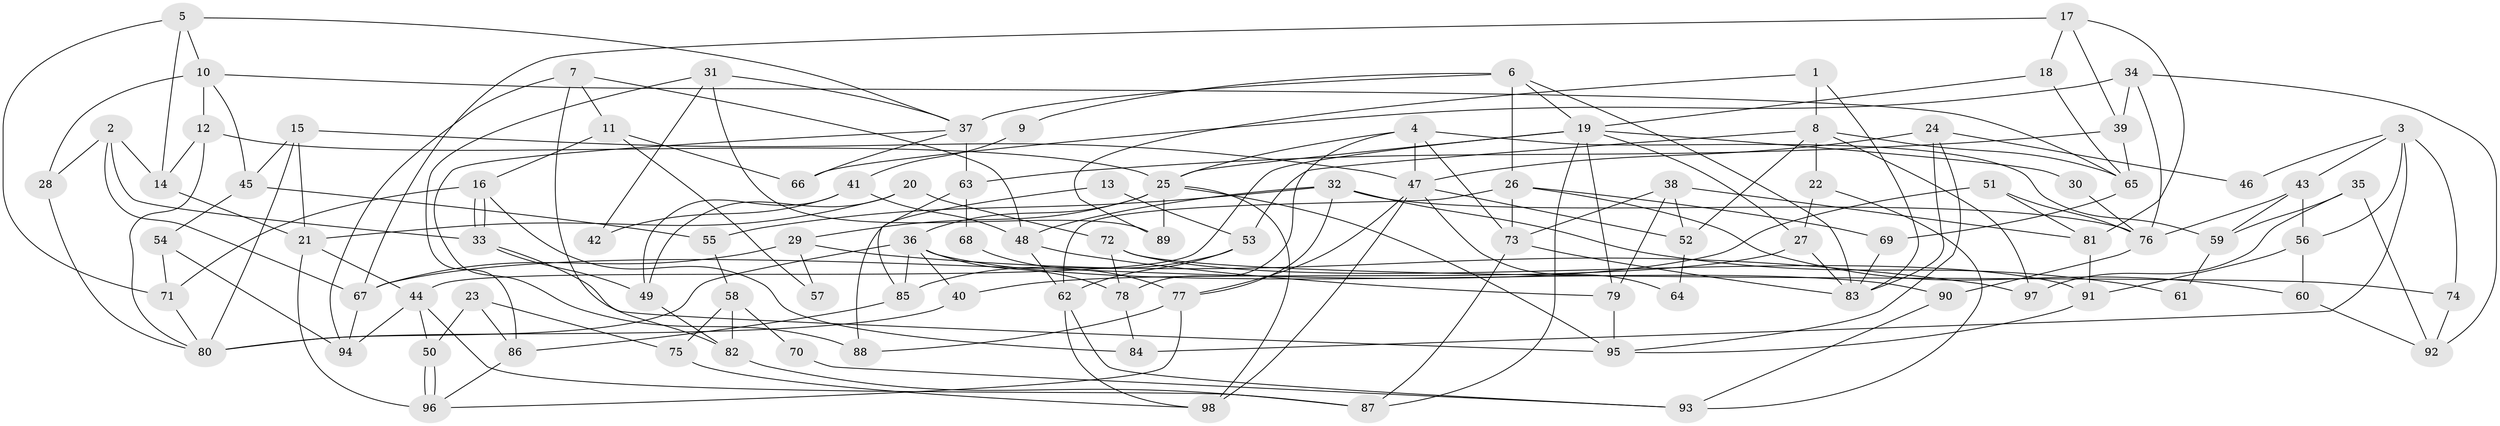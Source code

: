 // Generated by graph-tools (version 1.1) at 2025/35/03/09/25 02:35:55]
// undirected, 98 vertices, 196 edges
graph export_dot {
graph [start="1"]
  node [color=gray90,style=filled];
  1;
  2;
  3;
  4;
  5;
  6;
  7;
  8;
  9;
  10;
  11;
  12;
  13;
  14;
  15;
  16;
  17;
  18;
  19;
  20;
  21;
  22;
  23;
  24;
  25;
  26;
  27;
  28;
  29;
  30;
  31;
  32;
  33;
  34;
  35;
  36;
  37;
  38;
  39;
  40;
  41;
  42;
  43;
  44;
  45;
  46;
  47;
  48;
  49;
  50;
  51;
  52;
  53;
  54;
  55;
  56;
  57;
  58;
  59;
  60;
  61;
  62;
  63;
  64;
  65;
  66;
  67;
  68;
  69;
  70;
  71;
  72;
  73;
  74;
  75;
  76;
  77;
  78;
  79;
  80;
  81;
  82;
  83;
  84;
  85;
  86;
  87;
  88;
  89;
  90;
  91;
  92;
  93;
  94;
  95;
  96;
  97;
  98;
  1 -- 83;
  1 -- 89;
  1 -- 8;
  2 -- 33;
  2 -- 28;
  2 -- 14;
  2 -- 67;
  3 -- 56;
  3 -- 84;
  3 -- 43;
  3 -- 46;
  3 -- 74;
  4 -- 25;
  4 -- 78;
  4 -- 47;
  4 -- 59;
  4 -- 73;
  5 -- 71;
  5 -- 10;
  5 -- 14;
  5 -- 37;
  6 -- 19;
  6 -- 26;
  6 -- 9;
  6 -- 37;
  6 -- 83;
  7 -- 82;
  7 -- 94;
  7 -- 11;
  7 -- 48;
  8 -- 65;
  8 -- 22;
  8 -- 52;
  8 -- 53;
  8 -- 97;
  9 -- 41;
  10 -- 12;
  10 -- 65;
  10 -- 28;
  10 -- 45;
  11 -- 16;
  11 -- 57;
  11 -- 66;
  12 -- 80;
  12 -- 14;
  12 -- 25;
  13 -- 88;
  13 -- 53;
  14 -- 21;
  15 -- 47;
  15 -- 21;
  15 -- 45;
  15 -- 80;
  16 -- 33;
  16 -- 33;
  16 -- 71;
  16 -- 84;
  17 -- 18;
  17 -- 81;
  17 -- 39;
  17 -- 67;
  18 -- 65;
  18 -- 19;
  19 -- 25;
  19 -- 79;
  19 -- 27;
  19 -- 30;
  19 -- 44;
  19 -- 87;
  20 -- 72;
  20 -- 21;
  20 -- 49;
  21 -- 44;
  21 -- 96;
  22 -- 27;
  22 -- 93;
  23 -- 86;
  23 -- 50;
  23 -- 75;
  24 -- 47;
  24 -- 83;
  24 -- 46;
  24 -- 95;
  25 -- 36;
  25 -- 29;
  25 -- 89;
  25 -- 95;
  25 -- 98;
  26 -- 62;
  26 -- 73;
  26 -- 60;
  26 -- 69;
  27 -- 83;
  27 -- 40;
  28 -- 80;
  29 -- 67;
  29 -- 57;
  29 -- 97;
  30 -- 76;
  31 -- 37;
  31 -- 86;
  31 -- 42;
  31 -- 89;
  32 -- 77;
  32 -- 55;
  32 -- 48;
  32 -- 61;
  32 -- 76;
  33 -- 95;
  33 -- 49;
  34 -- 76;
  34 -- 66;
  34 -- 39;
  34 -- 92;
  35 -- 97;
  35 -- 92;
  35 -- 59;
  36 -- 80;
  36 -- 85;
  36 -- 40;
  36 -- 78;
  36 -- 90;
  37 -- 63;
  37 -- 66;
  37 -- 88;
  38 -- 79;
  38 -- 52;
  38 -- 73;
  38 -- 81;
  39 -- 63;
  39 -- 65;
  40 -- 80;
  41 -- 49;
  41 -- 48;
  41 -- 42;
  43 -- 59;
  43 -- 56;
  43 -- 76;
  44 -- 87;
  44 -- 50;
  44 -- 94;
  45 -- 54;
  45 -- 55;
  47 -- 98;
  47 -- 52;
  47 -- 64;
  47 -- 77;
  48 -- 62;
  48 -- 79;
  49 -- 82;
  50 -- 96;
  50 -- 96;
  51 -- 76;
  51 -- 67;
  51 -- 81;
  52 -- 64;
  53 -- 62;
  53 -- 85;
  54 -- 94;
  54 -- 71;
  55 -- 58;
  56 -- 91;
  56 -- 60;
  58 -- 75;
  58 -- 82;
  58 -- 70;
  59 -- 61;
  60 -- 92;
  62 -- 93;
  62 -- 98;
  63 -- 68;
  63 -- 85;
  65 -- 69;
  67 -- 94;
  68 -- 77;
  69 -- 83;
  70 -- 93;
  71 -- 80;
  72 -- 91;
  72 -- 74;
  72 -- 78;
  73 -- 83;
  73 -- 87;
  74 -- 92;
  75 -- 98;
  76 -- 90;
  77 -- 96;
  77 -- 88;
  78 -- 84;
  79 -- 95;
  81 -- 91;
  82 -- 87;
  85 -- 86;
  86 -- 96;
  90 -- 93;
  91 -- 95;
}
